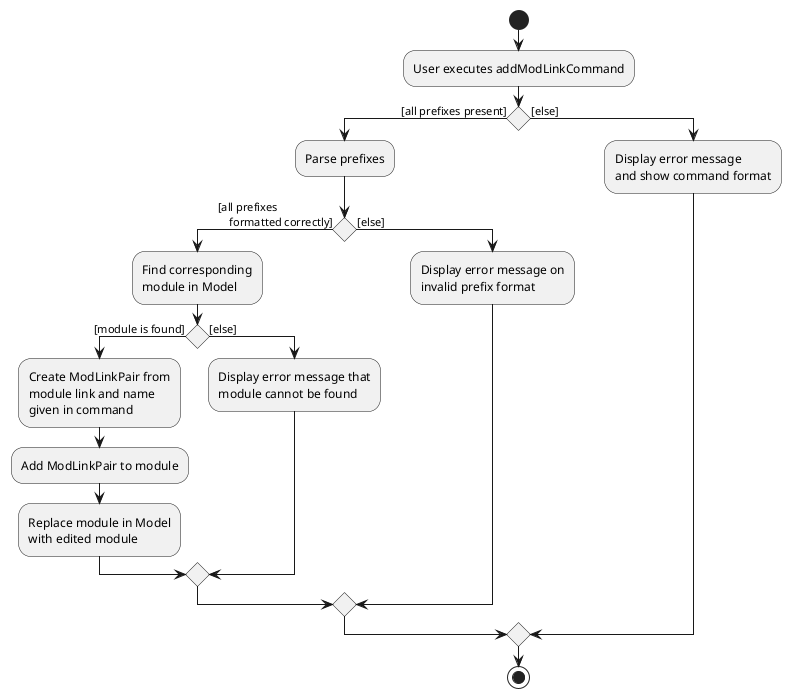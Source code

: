 @startuml
start
:User executes addModLinkCommand;

'Since the beta syntax does not support placing the condition outside the
'diamond we place it as the true branch instead.

if () then ([all prefixes present])
    :Parse prefixes;
    if () then ([all prefixes
    formatted correctly])
        :Find corresponding
        module in Model;
        if () then ([module is found])
            :Create ModLinkPair from\nmodule link and name\ngiven in command;
            :Add ModLinkPair to module;
            :Replace module in Model
            with edited module;
        else ([else])
            :Display error message that
            module cannot be found;
        endif
    else ([else])
        :Display error message on
        invalid prefix format;
    endif
else ([else])
    :Display error message
    and show command format;
endif
stop
@enduml
